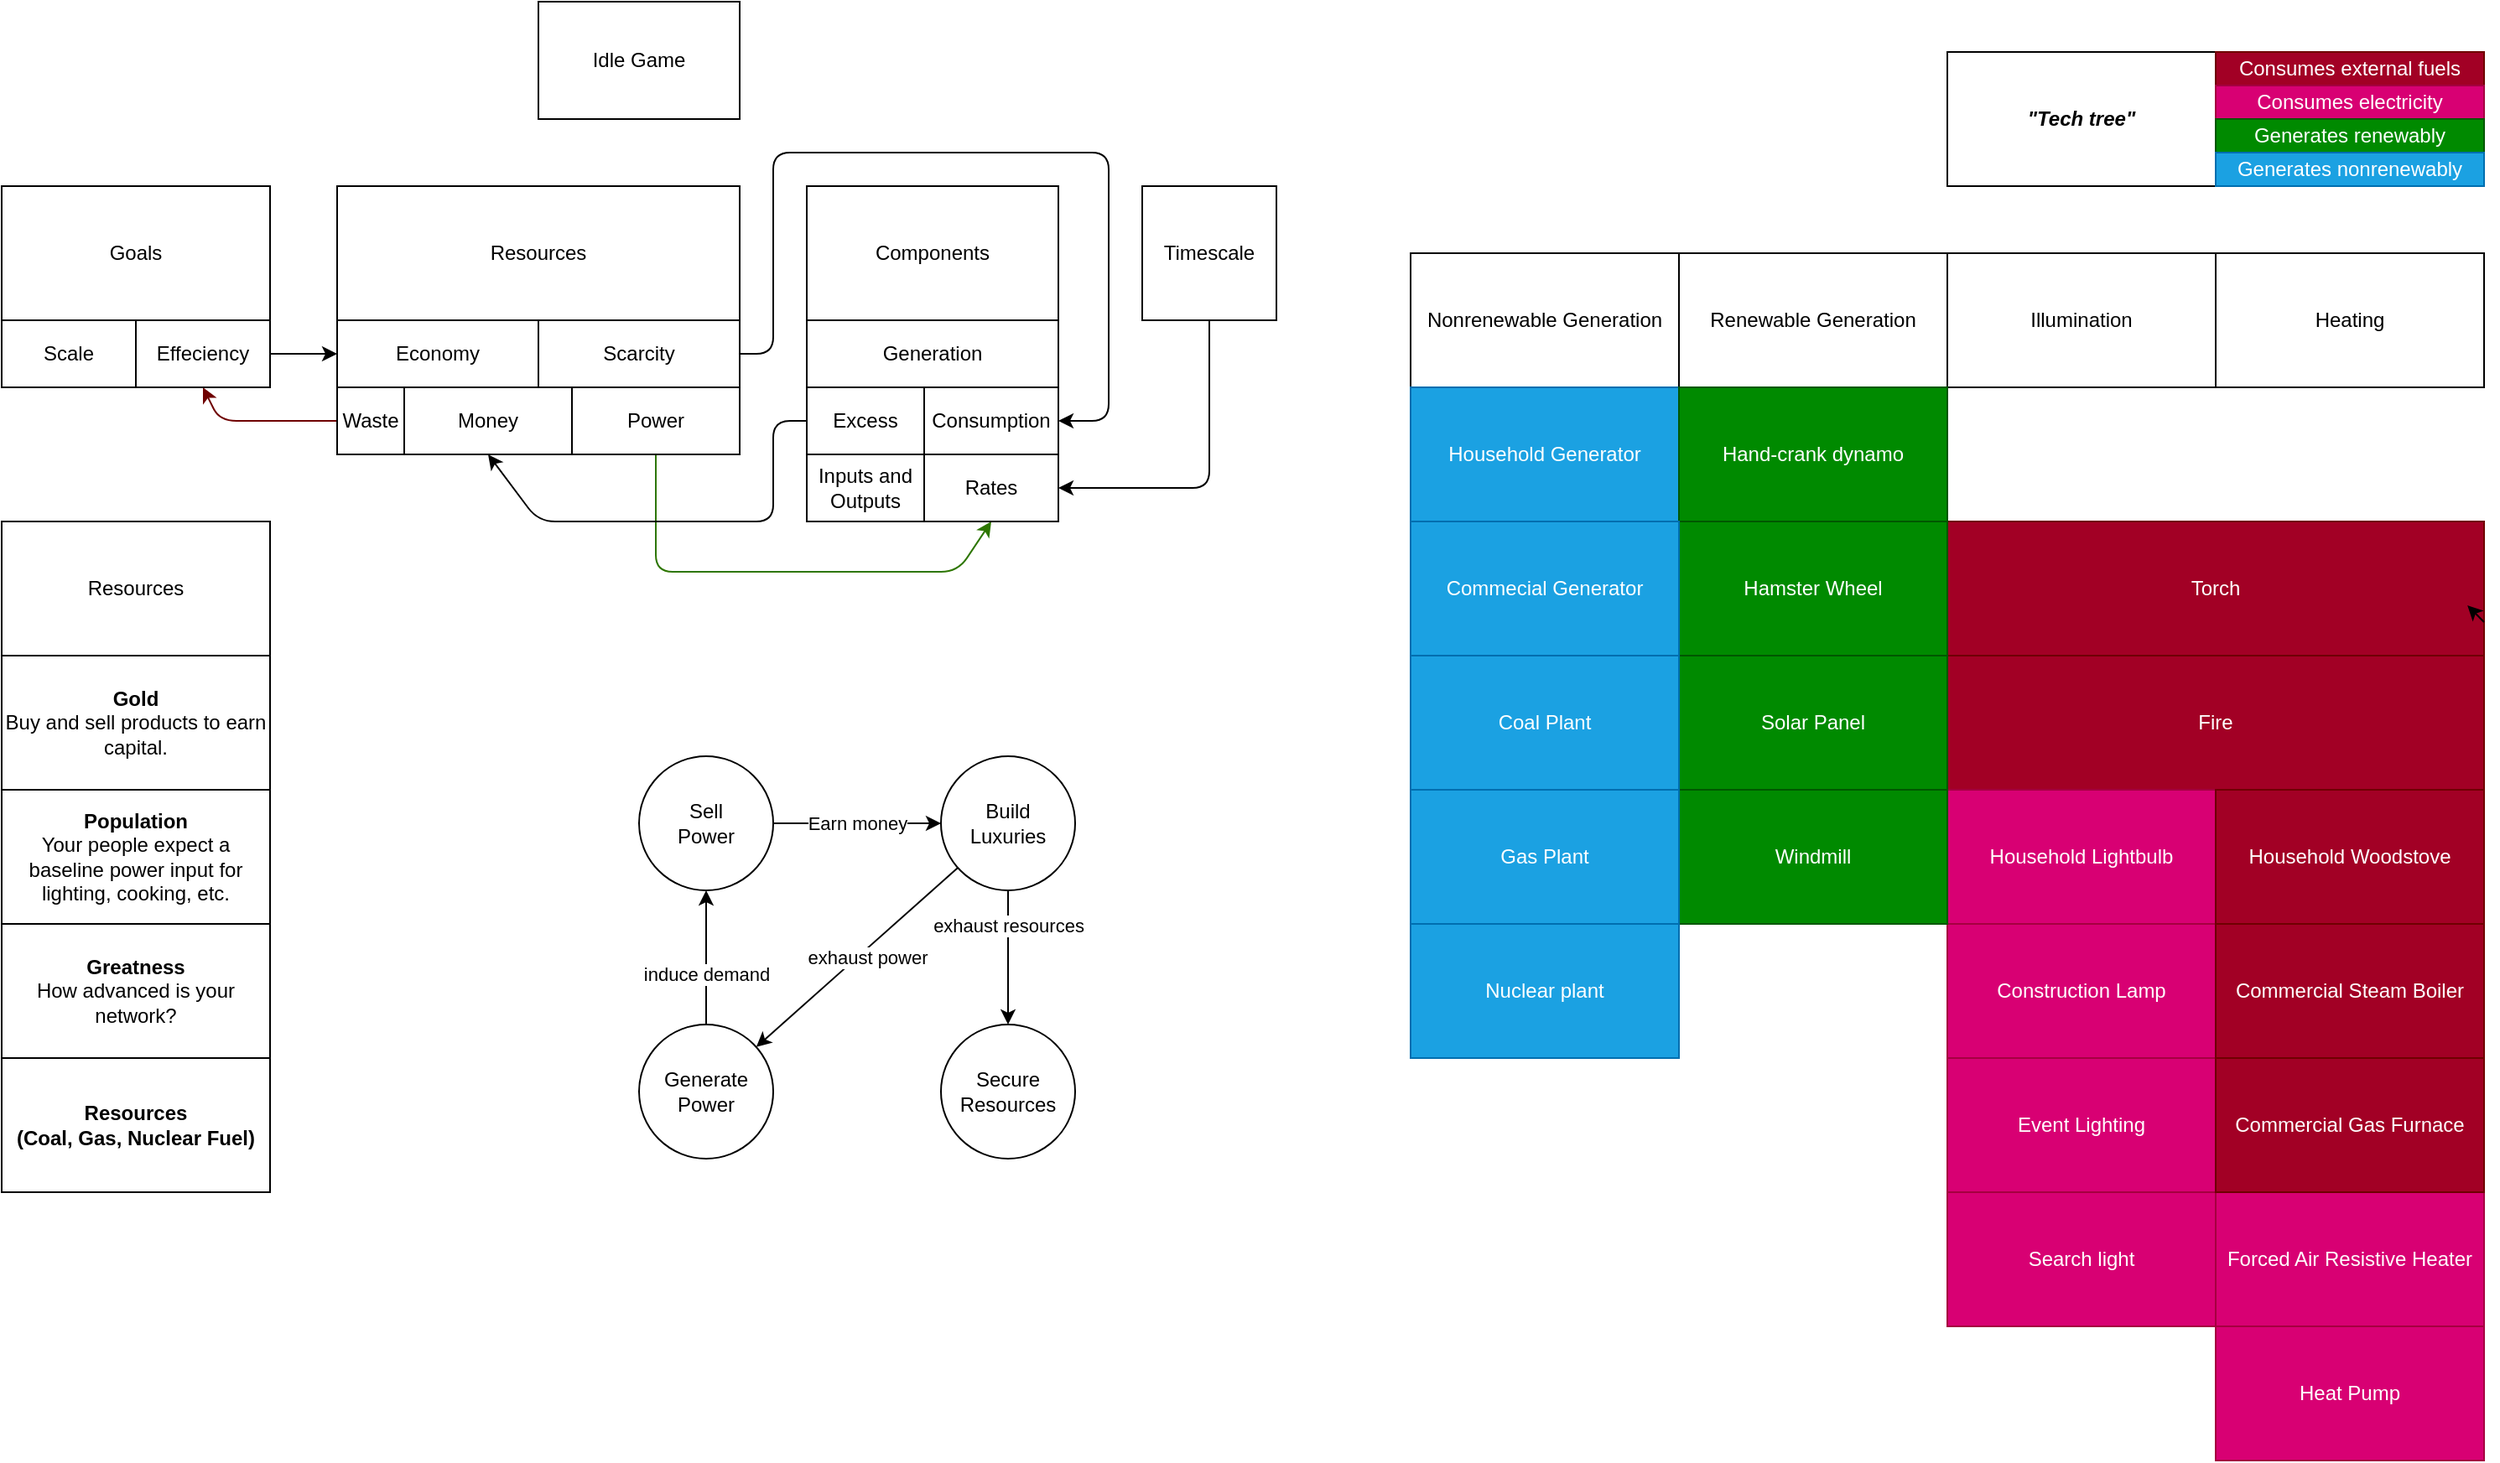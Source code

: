 <mxfile>
    <diagram id="MCS_z0NT8EB62XqtJKAN" name="Page-1">
        <mxGraphModel dx="690" dy="457" grid="1" gridSize="10" guides="1" tooltips="1" connect="1" arrows="1" fold="1" page="1" pageScale="1" pageWidth="850" pageHeight="1100" math="0" shadow="0">
            <root>
                <mxCell id="0"/>
                <mxCell id="1" parent="0"/>
                <mxCell id="2" value="Idle Game" style="rounded=0;whiteSpace=wrap;html=1;" vertex="1" parent="1">
                    <mxGeometry x="360" y="10" width="120" height="70" as="geometry"/>
                </mxCell>
                <mxCell id="18" style="edgeStyle=none;html=1;entryX=1;entryY=0.5;entryDx=0;entryDy=0;" edge="1" parent="1" source="3" target="17">
                    <mxGeometry relative="1" as="geometry">
                        <Array as="points">
                            <mxPoint x="760" y="300"/>
                        </Array>
                    </mxGeometry>
                </mxCell>
                <mxCell id="3" value="Timescale" style="rounded=0;whiteSpace=wrap;html=1;" vertex="1" parent="1">
                    <mxGeometry x="720" y="120" width="80" height="80" as="geometry"/>
                </mxCell>
                <mxCell id="4" value="Resources" style="rounded=0;whiteSpace=wrap;html=1;" vertex="1" parent="1">
                    <mxGeometry x="240" y="120" width="240" height="80" as="geometry"/>
                </mxCell>
                <mxCell id="31" style="edgeStyle=none;html=1;entryX=1;entryY=0.5;entryDx=0;entryDy=0;" edge="1" parent="1" target="12">
                    <mxGeometry relative="1" as="geometry">
                        <mxPoint x="470" y="220" as="sourcePoint"/>
                        <Array as="points">
                            <mxPoint x="500" y="220"/>
                            <mxPoint x="500" y="100"/>
                            <mxPoint x="700" y="100"/>
                            <mxPoint x="700" y="260"/>
                        </Array>
                    </mxGeometry>
                </mxCell>
                <mxCell id="6" value="Scarcity" style="rounded=0;whiteSpace=wrap;html=1;" vertex="1" parent="1">
                    <mxGeometry x="360" y="200" width="120" height="40" as="geometry"/>
                </mxCell>
                <mxCell id="8" value="Components" style="rounded=0;whiteSpace=wrap;html=1;" vertex="1" parent="1">
                    <mxGeometry x="520" y="120" width="150" height="80" as="geometry"/>
                </mxCell>
                <mxCell id="9" value="Generation" style="rounded=0;whiteSpace=wrap;html=1;" vertex="1" parent="1">
                    <mxGeometry x="520" y="200" width="150" height="40" as="geometry"/>
                </mxCell>
                <mxCell id="33" style="edgeStyle=none;html=1;entryX=0.5;entryY=1;entryDx=0;entryDy=0;fillColor=#60a917;strokeColor=#2D7600;" edge="1" parent="1" source="10" target="17">
                    <mxGeometry relative="1" as="geometry">
                        <Array as="points">
                            <mxPoint x="430" y="350"/>
                            <mxPoint x="610" y="350"/>
                        </Array>
                    </mxGeometry>
                </mxCell>
                <mxCell id="10" value="Power" style="rounded=0;whiteSpace=wrap;html=1;" vertex="1" parent="1">
                    <mxGeometry x="380" y="240" width="100" height="40" as="geometry"/>
                </mxCell>
                <mxCell id="11" value="Money" style="rounded=0;whiteSpace=wrap;html=1;" vertex="1" parent="1">
                    <mxGeometry x="280" y="240" width="100" height="40" as="geometry"/>
                </mxCell>
                <mxCell id="12" value="Consumption" style="rounded=0;whiteSpace=wrap;html=1;" vertex="1" parent="1">
                    <mxGeometry x="590" y="240" width="80" height="40" as="geometry"/>
                </mxCell>
                <mxCell id="19" style="edgeStyle=none;html=1;exitX=0;exitY=0.5;exitDx=0;exitDy=0;entryX=0.5;entryY=1;entryDx=0;entryDy=0;" edge="1" parent="1" source="13" target="11">
                    <mxGeometry relative="1" as="geometry">
                        <mxPoint x="360" y="290" as="targetPoint"/>
                        <Array as="points">
                            <mxPoint x="500" y="260"/>
                            <mxPoint x="500" y="320"/>
                            <mxPoint x="360" y="320"/>
                        </Array>
                    </mxGeometry>
                </mxCell>
                <mxCell id="13" value="Excess" style="rounded=0;whiteSpace=wrap;html=1;" vertex="1" parent="1">
                    <mxGeometry x="520" y="240" width="70" height="40" as="geometry"/>
                </mxCell>
                <mxCell id="32" style="edgeStyle=none;html=1;entryX=0.5;entryY=1;entryDx=0;entryDy=0;fillColor=#a20025;strokeColor=#6F0000;" edge="1" parent="1" source="14" target="22">
                    <mxGeometry relative="1" as="geometry">
                        <Array as="points">
                            <mxPoint x="170" y="260"/>
                        </Array>
                    </mxGeometry>
                </mxCell>
                <mxCell id="14" value="Waste" style="rounded=0;whiteSpace=wrap;html=1;" vertex="1" parent="1">
                    <mxGeometry x="240" y="240" width="40" height="40" as="geometry"/>
                </mxCell>
                <mxCell id="15" value="Economy" style="rounded=0;whiteSpace=wrap;html=1;" vertex="1" parent="1">
                    <mxGeometry x="240" y="200" width="120" height="40" as="geometry"/>
                </mxCell>
                <mxCell id="16" value="Inputs and Outputs" style="rounded=0;whiteSpace=wrap;html=1;" vertex="1" parent="1">
                    <mxGeometry x="520" y="280" width="70" height="40" as="geometry"/>
                </mxCell>
                <mxCell id="17" value="Rates" style="rounded=0;whiteSpace=wrap;html=1;" vertex="1" parent="1">
                    <mxGeometry x="590" y="280" width="80" height="40" as="geometry"/>
                </mxCell>
                <mxCell id="21" value="Goals" style="rounded=0;whiteSpace=wrap;html=1;" vertex="1" parent="1">
                    <mxGeometry x="40" y="120" width="160" height="80" as="geometry"/>
                </mxCell>
                <mxCell id="34" value="" style="edgeStyle=none;html=1;" edge="1" parent="1" source="22">
                    <mxGeometry relative="1" as="geometry">
                        <mxPoint x="240" y="220" as="targetPoint"/>
                    </mxGeometry>
                </mxCell>
                <mxCell id="22" value="Effeciency" style="rounded=0;whiteSpace=wrap;html=1;" vertex="1" parent="1">
                    <mxGeometry x="120" y="200" width="80" height="40" as="geometry"/>
                </mxCell>
                <mxCell id="23" value="Scale" style="rounded=0;whiteSpace=wrap;html=1;" vertex="1" parent="1">
                    <mxGeometry x="40" y="200" width="80" height="40" as="geometry"/>
                </mxCell>
                <mxCell id="42" value="&lt;b&gt;&lt;i&gt;&quot;Tech tree&quot;&lt;/i&gt;&lt;/b&gt;" style="rounded=0;whiteSpace=wrap;html=1;" vertex="1" parent="1">
                    <mxGeometry x="1200" y="40" width="160" height="80" as="geometry"/>
                </mxCell>
                <mxCell id="48" value="Resources" style="rounded=0;whiteSpace=wrap;html=1;" vertex="1" parent="1">
                    <mxGeometry x="40" y="320" width="160" height="80" as="geometry"/>
                </mxCell>
                <mxCell id="49" value="&lt;b&gt;Gold&lt;/b&gt;&lt;div&gt;Buy and sell products to earn capital.&lt;/div&gt;" style="rounded=0;whiteSpace=wrap;html=1;" vertex="1" parent="1">
                    <mxGeometry x="40" y="400" width="160" height="80" as="geometry"/>
                </mxCell>
                <mxCell id="50" value="&lt;b&gt;&lt;font&gt;Population&lt;/font&gt;&lt;/b&gt;&lt;div&gt;&lt;font&gt;Your people expect a baseline power input for lighting, cooking, etc.&lt;/font&gt;&lt;/div&gt;" style="rounded=0;whiteSpace=wrap;html=1;" vertex="1" parent="1">
                    <mxGeometry x="40" y="480" width="160" height="80" as="geometry"/>
                </mxCell>
                <mxCell id="52" value="&lt;b&gt;Greatness&lt;/b&gt;&lt;div&gt;How advanced is your network?&lt;/div&gt;" style="rounded=0;whiteSpace=wrap;html=1;" vertex="1" parent="1">
                    <mxGeometry x="40" y="560" width="160" height="80" as="geometry"/>
                </mxCell>
                <mxCell id="55" value="Earn money" style="edgeStyle=none;html=1;" edge="1" parent="1" source="53" target="54">
                    <mxGeometry relative="1" as="geometry"/>
                </mxCell>
                <mxCell id="53" value="Sell&lt;div&gt;Power&lt;/div&gt;" style="ellipse;whiteSpace=wrap;html=1;" vertex="1" parent="1">
                    <mxGeometry x="420" y="460" width="80" height="80" as="geometry"/>
                </mxCell>
                <mxCell id="57" value="" style="edgeStyle=none;html=1;" edge="1" parent="1" source="54" target="56">
                    <mxGeometry relative="1" as="geometry"/>
                </mxCell>
                <mxCell id="60" value="exhaust power" style="edgeLabel;html=1;align=center;verticalAlign=middle;resizable=0;points=[];" vertex="1" connectable="0" parent="57">
                    <mxGeometry x="-0.156" y="-3" relative="1" as="geometry">
                        <mxPoint x="-2" y="10" as="offset"/>
                    </mxGeometry>
                </mxCell>
                <mxCell id="64" style="edgeStyle=none;html=1;" edge="1" parent="1" source="54" target="63">
                    <mxGeometry relative="1" as="geometry"/>
                </mxCell>
                <mxCell id="65" value="exhaust resources" style="edgeLabel;html=1;align=center;verticalAlign=middle;resizable=0;points=[];" vertex="1" connectable="0" parent="64">
                    <mxGeometry x="-0.084" y="-1" relative="1" as="geometry">
                        <mxPoint x="1" y="-16" as="offset"/>
                    </mxGeometry>
                </mxCell>
                <mxCell id="54" value="Build&lt;div&gt;Luxuries&lt;/div&gt;" style="ellipse;whiteSpace=wrap;html=1;" vertex="1" parent="1">
                    <mxGeometry x="600" y="460" width="80" height="80" as="geometry"/>
                </mxCell>
                <mxCell id="59" value="induce demand" style="edgeStyle=none;html=1;" edge="1" parent="1" source="56" target="53">
                    <mxGeometry x="-0.25" relative="1" as="geometry">
                        <mxPoint x="470" y="680" as="targetPoint"/>
                        <mxPoint as="offset"/>
                    </mxGeometry>
                </mxCell>
                <mxCell id="56" value="Generate&lt;div&gt;Power&lt;/div&gt;" style="ellipse;whiteSpace=wrap;html=1;" vertex="1" parent="1">
                    <mxGeometry x="420" y="620" width="80" height="80" as="geometry"/>
                </mxCell>
                <mxCell id="63" value="Secure&lt;div&gt;Resources&lt;/div&gt;" style="ellipse;whiteSpace=wrap;html=1;" vertex="1" parent="1">
                    <mxGeometry x="600" y="620" width="80" height="80" as="geometry"/>
                </mxCell>
                <mxCell id="66" value="Illumination" style="rounded=0;whiteSpace=wrap;html=1;" vertex="1" parent="1">
                    <mxGeometry x="1200" y="160" width="160" height="80" as="geometry"/>
                </mxCell>
                <mxCell id="67" value="Consumes external fuels" style="rounded=0;whiteSpace=wrap;html=1;fillColor=#a20025;strokeColor=#6F0000;fontColor=#ffffff;" vertex="1" parent="1">
                    <mxGeometry x="1360" y="40" width="160" height="20" as="geometry"/>
                </mxCell>
                <mxCell id="68" value="Torch" style="rounded=0;whiteSpace=wrap;html=1;fillColor=#a20025;strokeColor=#6F0000;fontColor=#ffffff;" vertex="1" parent="1">
                    <mxGeometry x="1200" y="320" width="320" height="80" as="geometry"/>
                </mxCell>
                <mxCell id="69" value="Fire" style="rounded=0;whiteSpace=wrap;html=1;fillColor=#a20025;strokeColor=#6F0000;fontColor=#ffffff;" vertex="1" parent="1">
                    <mxGeometry x="1200" y="400" width="320" height="80" as="geometry"/>
                </mxCell>
                <mxCell id="70" value="Household Lightbulb" style="rounded=0;whiteSpace=wrap;html=1;fillColor=#d80073;strokeColor=#A50040;fontColor=#ffffff;" vertex="1" parent="1">
                    <mxGeometry x="1200" y="480" width="160" height="80" as="geometry"/>
                </mxCell>
                <mxCell id="71" value="Construction Lamp" style="rounded=0;whiteSpace=wrap;html=1;fillColor=#d80073;strokeColor=#A50040;fontColor=#ffffff;" vertex="1" parent="1">
                    <mxGeometry x="1200" y="560" width="160" height="80" as="geometry"/>
                </mxCell>
                <mxCell id="72" value="Search light" style="rounded=0;whiteSpace=wrap;html=1;fillColor=#d80073;strokeColor=#A50040;fontColor=#ffffff;" vertex="1" parent="1">
                    <mxGeometry x="1200" y="720" width="160" height="80" as="geometry"/>
                </mxCell>
                <mxCell id="73" value="Event Lighting" style="rounded=0;whiteSpace=wrap;html=1;fillColor=#d80073;strokeColor=#A50040;fontColor=#ffffff;" vertex="1" parent="1">
                    <mxGeometry x="1200" y="640" width="160" height="80" as="geometry"/>
                </mxCell>
                <mxCell id="74" value="Heating" style="rounded=0;whiteSpace=wrap;html=1;" vertex="1" parent="1">
                    <mxGeometry x="1360" y="160" width="160" height="80" as="geometry"/>
                </mxCell>
                <mxCell id="75" value="Forced Air Resistive Heater" style="rounded=0;whiteSpace=wrap;html=1;fillColor=#d80073;strokeColor=#A50040;fontColor=#ffffff;" vertex="1" parent="1">
                    <mxGeometry x="1360" y="720" width="160" height="80" as="geometry"/>
                </mxCell>
                <mxCell id="76" value="Heat Pump" style="rounded=0;whiteSpace=wrap;html=1;fillColor=#d80073;strokeColor=#A50040;fontColor=#ffffff;" vertex="1" parent="1">
                    <mxGeometry x="1360" y="800" width="160" height="80" as="geometry"/>
                </mxCell>
                <mxCell id="77" value="Household Woodstove" style="rounded=0;whiteSpace=wrap;html=1;fillColor=#a20025;strokeColor=#6F0000;fontColor=#ffffff;" vertex="1" parent="1">
                    <mxGeometry x="1360" y="480" width="160" height="80" as="geometry"/>
                </mxCell>
                <mxCell id="78" style="edgeStyle=none;html=1;exitX=1;exitY=0.75;exitDx=0;exitDy=0;entryX=0.969;entryY=0.625;entryDx=0;entryDy=0;entryPerimeter=0;" edge="1" parent="1" source="68" target="68">
                    <mxGeometry relative="1" as="geometry"/>
                </mxCell>
                <mxCell id="79" value="Commercial Gas Furnace" style="rounded=0;whiteSpace=wrap;html=1;fillColor=#a20025;strokeColor=#6F0000;fontColor=#ffffff;" vertex="1" parent="1">
                    <mxGeometry x="1360" y="640" width="160" height="80" as="geometry"/>
                </mxCell>
                <mxCell id="80" value="Commercial Steam Boiler" style="rounded=0;whiteSpace=wrap;html=1;fillColor=#a20025;strokeColor=#6F0000;fontColor=#ffffff;" vertex="1" parent="1">
                    <mxGeometry x="1360" y="560" width="160" height="80" as="geometry"/>
                </mxCell>
                <mxCell id="81" value="Renewable Generation" style="rounded=0;whiteSpace=wrap;html=1;" vertex="1" parent="1">
                    <mxGeometry x="1040" y="160" width="160" height="80" as="geometry"/>
                </mxCell>
                <mxCell id="82" value="Nonrenewable Generation" style="rounded=0;whiteSpace=wrap;html=1;" vertex="1" parent="1">
                    <mxGeometry x="880" y="160" width="160" height="80" as="geometry"/>
                </mxCell>
                <mxCell id="83" value="Hamster Wheel" style="rounded=0;whiteSpace=wrap;html=1;fillColor=#008a00;strokeColor=#005700;fontColor=#ffffff;" vertex="1" parent="1">
                    <mxGeometry x="1040" y="320" width="160" height="80" as="geometry"/>
                </mxCell>
                <mxCell id="84" value="Consumes electricity" style="rounded=0;whiteSpace=wrap;html=1;fillColor=#d80073;strokeColor=#A50040;fontColor=#ffffff;" vertex="1" parent="1">
                    <mxGeometry x="1360" y="60" width="160" height="20" as="geometry"/>
                </mxCell>
                <mxCell id="85" value="Generates renewably" style="rounded=0;whiteSpace=wrap;html=1;fillColor=#008a00;strokeColor=#005700;fontColor=#ffffff;" vertex="1" parent="1">
                    <mxGeometry x="1360" y="80" width="160" height="20" as="geometry"/>
                </mxCell>
                <mxCell id="86" value="Solar Panel" style="rounded=0;whiteSpace=wrap;html=1;fillColor=#008a00;strokeColor=#005700;fontColor=#ffffff;" vertex="1" parent="1">
                    <mxGeometry x="1040" y="400" width="160" height="80" as="geometry"/>
                </mxCell>
                <mxCell id="87" value="Household Generator" style="rounded=0;whiteSpace=wrap;html=1;fillColor=#1ba1e2;strokeColor=#006EAF;fontColor=#ffffff;" vertex="1" parent="1">
                    <mxGeometry x="880" y="240" width="160" height="80" as="geometry"/>
                </mxCell>
                <mxCell id="88" value="Generates nonrenewably" style="rounded=0;whiteSpace=wrap;html=1;fillColor=#1ba1e2;strokeColor=#006EAF;fontColor=#ffffff;" vertex="1" parent="1">
                    <mxGeometry x="1360" y="100" width="160" height="20" as="geometry"/>
                </mxCell>
                <mxCell id="89" value="Hand-crank dynamo" style="rounded=0;whiteSpace=wrap;html=1;fillColor=#008a00;strokeColor=#005700;fontColor=#ffffff;" vertex="1" parent="1">
                    <mxGeometry x="1040" y="240" width="160" height="80" as="geometry"/>
                </mxCell>
                <mxCell id="90" value="Windmill" style="rounded=0;whiteSpace=wrap;html=1;fillColor=#008a00;strokeColor=#005700;fontColor=#ffffff;" vertex="1" parent="1">
                    <mxGeometry x="1040" y="480" width="160" height="80" as="geometry"/>
                </mxCell>
                <mxCell id="91" value="Coal Plant" style="rounded=0;whiteSpace=wrap;html=1;fillColor=#1ba1e2;strokeColor=#006EAF;fontColor=#ffffff;" vertex="1" parent="1">
                    <mxGeometry x="880" y="400" width="160" height="80" as="geometry"/>
                </mxCell>
                <mxCell id="92" value="Commecial Generator" style="rounded=0;whiteSpace=wrap;html=1;fillColor=#1ba1e2;strokeColor=#006EAF;fontColor=#ffffff;" vertex="1" parent="1">
                    <mxGeometry x="880" y="320" width="160" height="80" as="geometry"/>
                </mxCell>
                <mxCell id="93" value="Gas Plant" style="rounded=0;whiteSpace=wrap;html=1;fillColor=#1ba1e2;strokeColor=#006EAF;fontColor=#ffffff;" vertex="1" parent="1">
                    <mxGeometry x="880" y="480" width="160" height="80" as="geometry"/>
                </mxCell>
                <mxCell id="94" value="Nuclear plant" style="rounded=0;whiteSpace=wrap;html=1;fillColor=#1ba1e2;strokeColor=#006EAF;fontColor=#ffffff;" vertex="1" parent="1">
                    <mxGeometry x="880" y="560" width="160" height="80" as="geometry"/>
                </mxCell>
                <mxCell id="95" value="&lt;b&gt;Resources&lt;/b&gt;&lt;div&gt;&lt;b&gt;(Coal, Gas, Nuclear Fuel)&lt;/b&gt;&lt;/div&gt;" style="rounded=0;whiteSpace=wrap;html=1;" vertex="1" parent="1">
                    <mxGeometry x="40" y="640" width="160" height="80" as="geometry"/>
                </mxCell>
            </root>
        </mxGraphModel>
    </diagram>
</mxfile>